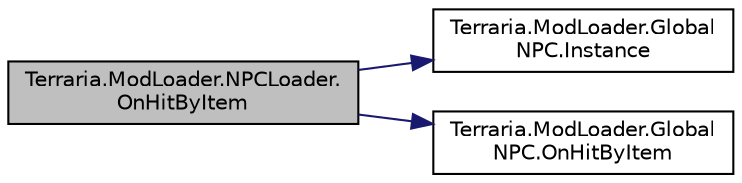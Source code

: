 digraph "Terraria.ModLoader.NPCLoader.OnHitByItem"
{
  edge [fontname="Helvetica",fontsize="10",labelfontname="Helvetica",labelfontsize="10"];
  node [fontname="Helvetica",fontsize="10",shape=record];
  rankdir="LR";
  Node198 [label="Terraria.ModLoader.NPCLoader.\lOnHitByItem",height=0.2,width=0.4,color="black", fillcolor="grey75", style="filled", fontcolor="black"];
  Node198 -> Node199 [color="midnightblue",fontsize="10",style="solid",fontname="Helvetica"];
  Node199 [label="Terraria.ModLoader.Global\lNPC.Instance",height=0.2,width=0.4,color="black", fillcolor="white", style="filled",URL="$class_terraria_1_1_mod_loader_1_1_global_n_p_c.html#a864f48a10f6273f77c6a089b9baa8e4c"];
  Node198 -> Node200 [color="midnightblue",fontsize="10",style="solid",fontname="Helvetica"];
  Node200 [label="Terraria.ModLoader.Global\lNPC.OnHitByItem",height=0.2,width=0.4,color="black", fillcolor="white", style="filled",URL="$class_terraria_1_1_mod_loader_1_1_global_n_p_c.html#a38f9e9fbc4b52eb6328b37928feacda4",tooltip="Allows you to create special effects when an NPC is hit by a melee weapon. "];
}

